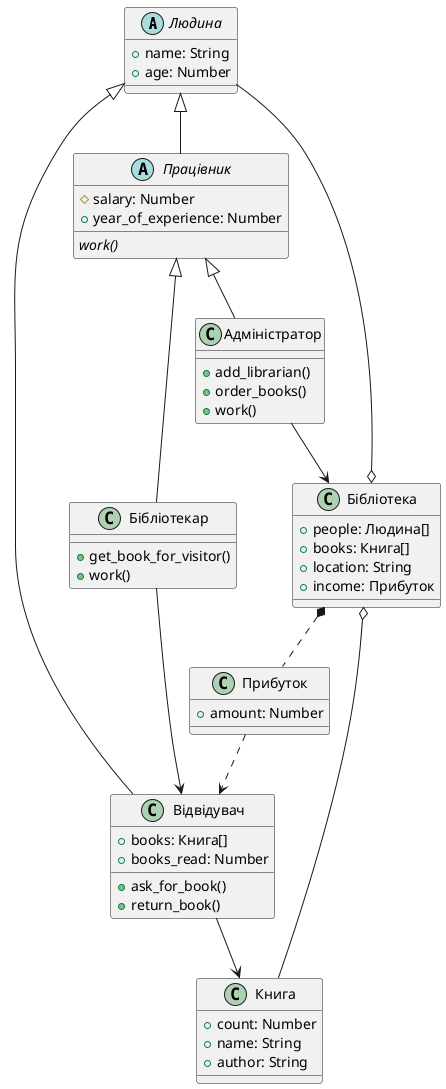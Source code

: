 @startuml
abstract class Людина {
+name: String
+age: Number
}
class Бібліотекар {
+get_book_for_visitor()
+work()
}
class Бібліотека {
+people: Людина[]
+books: Книга[]
+location: String
+income: Прибуток
}
class Книга {
+count: Number
+name: String
+author: String
}
class Відвідувач {
+books: Книга[]
+books_read: Number
+ask_for_book()
+return_book()
}
class Прибуток {
+amount: Number
}
abstract class Працівник {
#salary: Number
+year_of_experience: Number
{abstract} work()
}
class Адміністратор { 
+add_librarian()
+order_books()
+work()
}

Бібліотека o-- Людина
Людина <|-- Працівник
Людина <|-- Відвідувач
Відвідувач --> Книга  
Прибуток ..> Відвідувач
Бібліотека *.. Прибуток
Працівник <|-- Бібліотекар
Працівник <|-- Адміністратор
Адміністратор --> Бібліотека 
Бібліотека o-- Книга 
Бібліотекар --> Відвідувач 
@enduml
